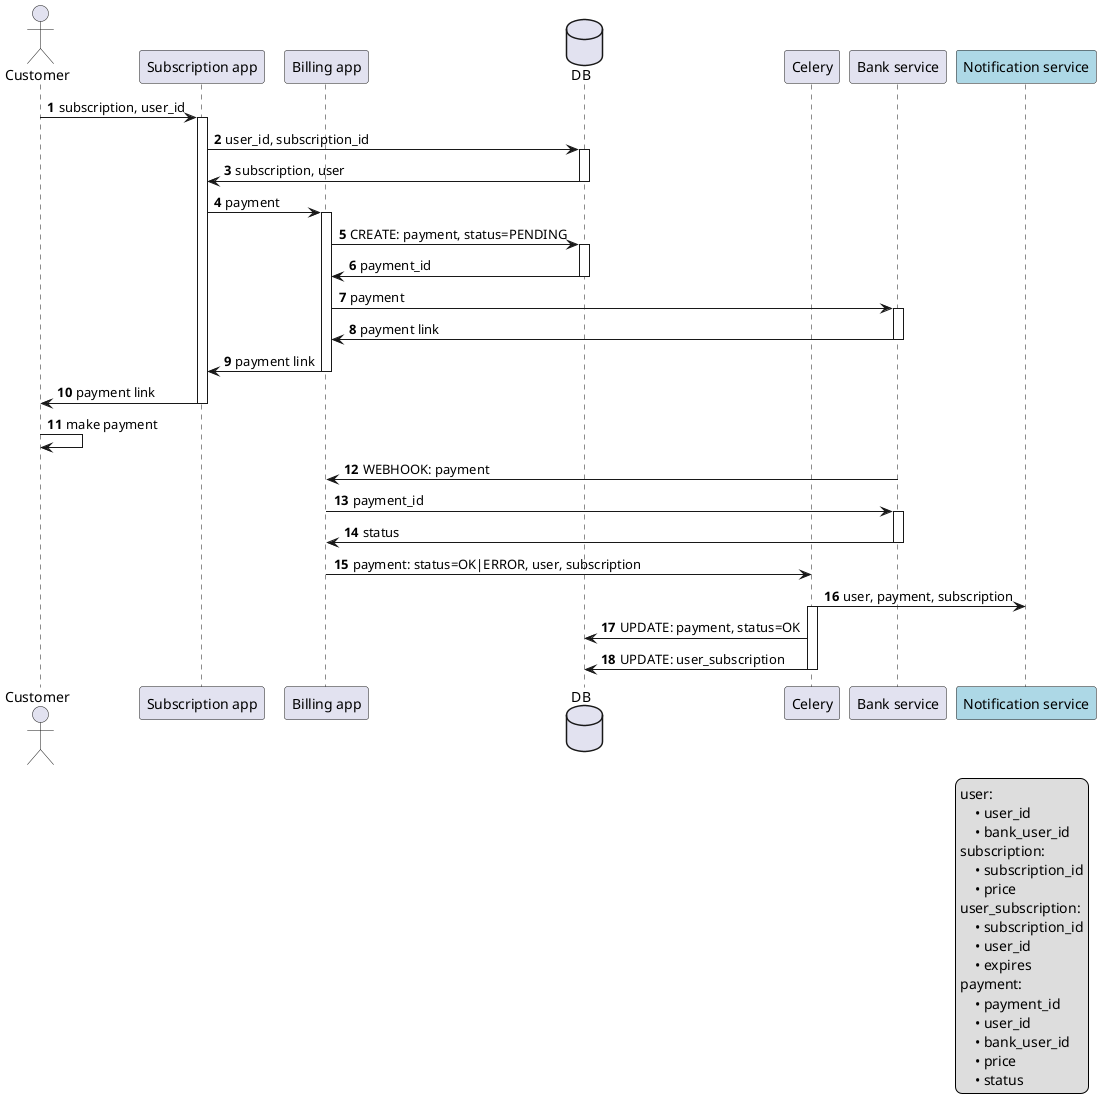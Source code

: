 @startuml
autonumber
actor customer as "Customer"
participant subscription_app as "Subscription app"
participant billing_app as "Billing app"
database db as "DB"
participant celery as "Celery"
participant bank_service as "Bank service"
participant notification_service as "Notification service" #LightBlue

customer -> subscription_app ++: subscription, user_id
subscription_app -> db ++: user_id, subscription_id
db -> subscription_app --: subscription, user

subscription_app -> billing_app ++: payment
billing_app -> db ++: CREATE: payment, status=PENDING
db -> billing_app --: payment_id
billing_app -> bank_service ++: payment
bank_service -> billing_app --: payment link
billing_app -> subscription_app --: payment link

subscription_app -> customer --: payment link

customer -> customer: make payment

bank_service -> billing_app: WEBHOOK: payment
billing_app -> bank_service ++: payment_id
bank_service -> billing_app --: status
billing_app -> celery: payment: status=OK|ERROR, user, subscription
celery -> notification_service: user, payment, subscription
activate celery
celery -> db: UPDATE: payment, status=OK
celery -> db: UPDATE: user_subscription
deactivate celery

legend right
user:
    • user_id
    • bank_user_id
subscription:
    • subscription_id
    • price
user_subscription:
    • subscription_id
    • user_id
    • expires
payment:
    • payment_id
    • user_id
    • bank_user_id
    • price
    • status
end legend
@enduml